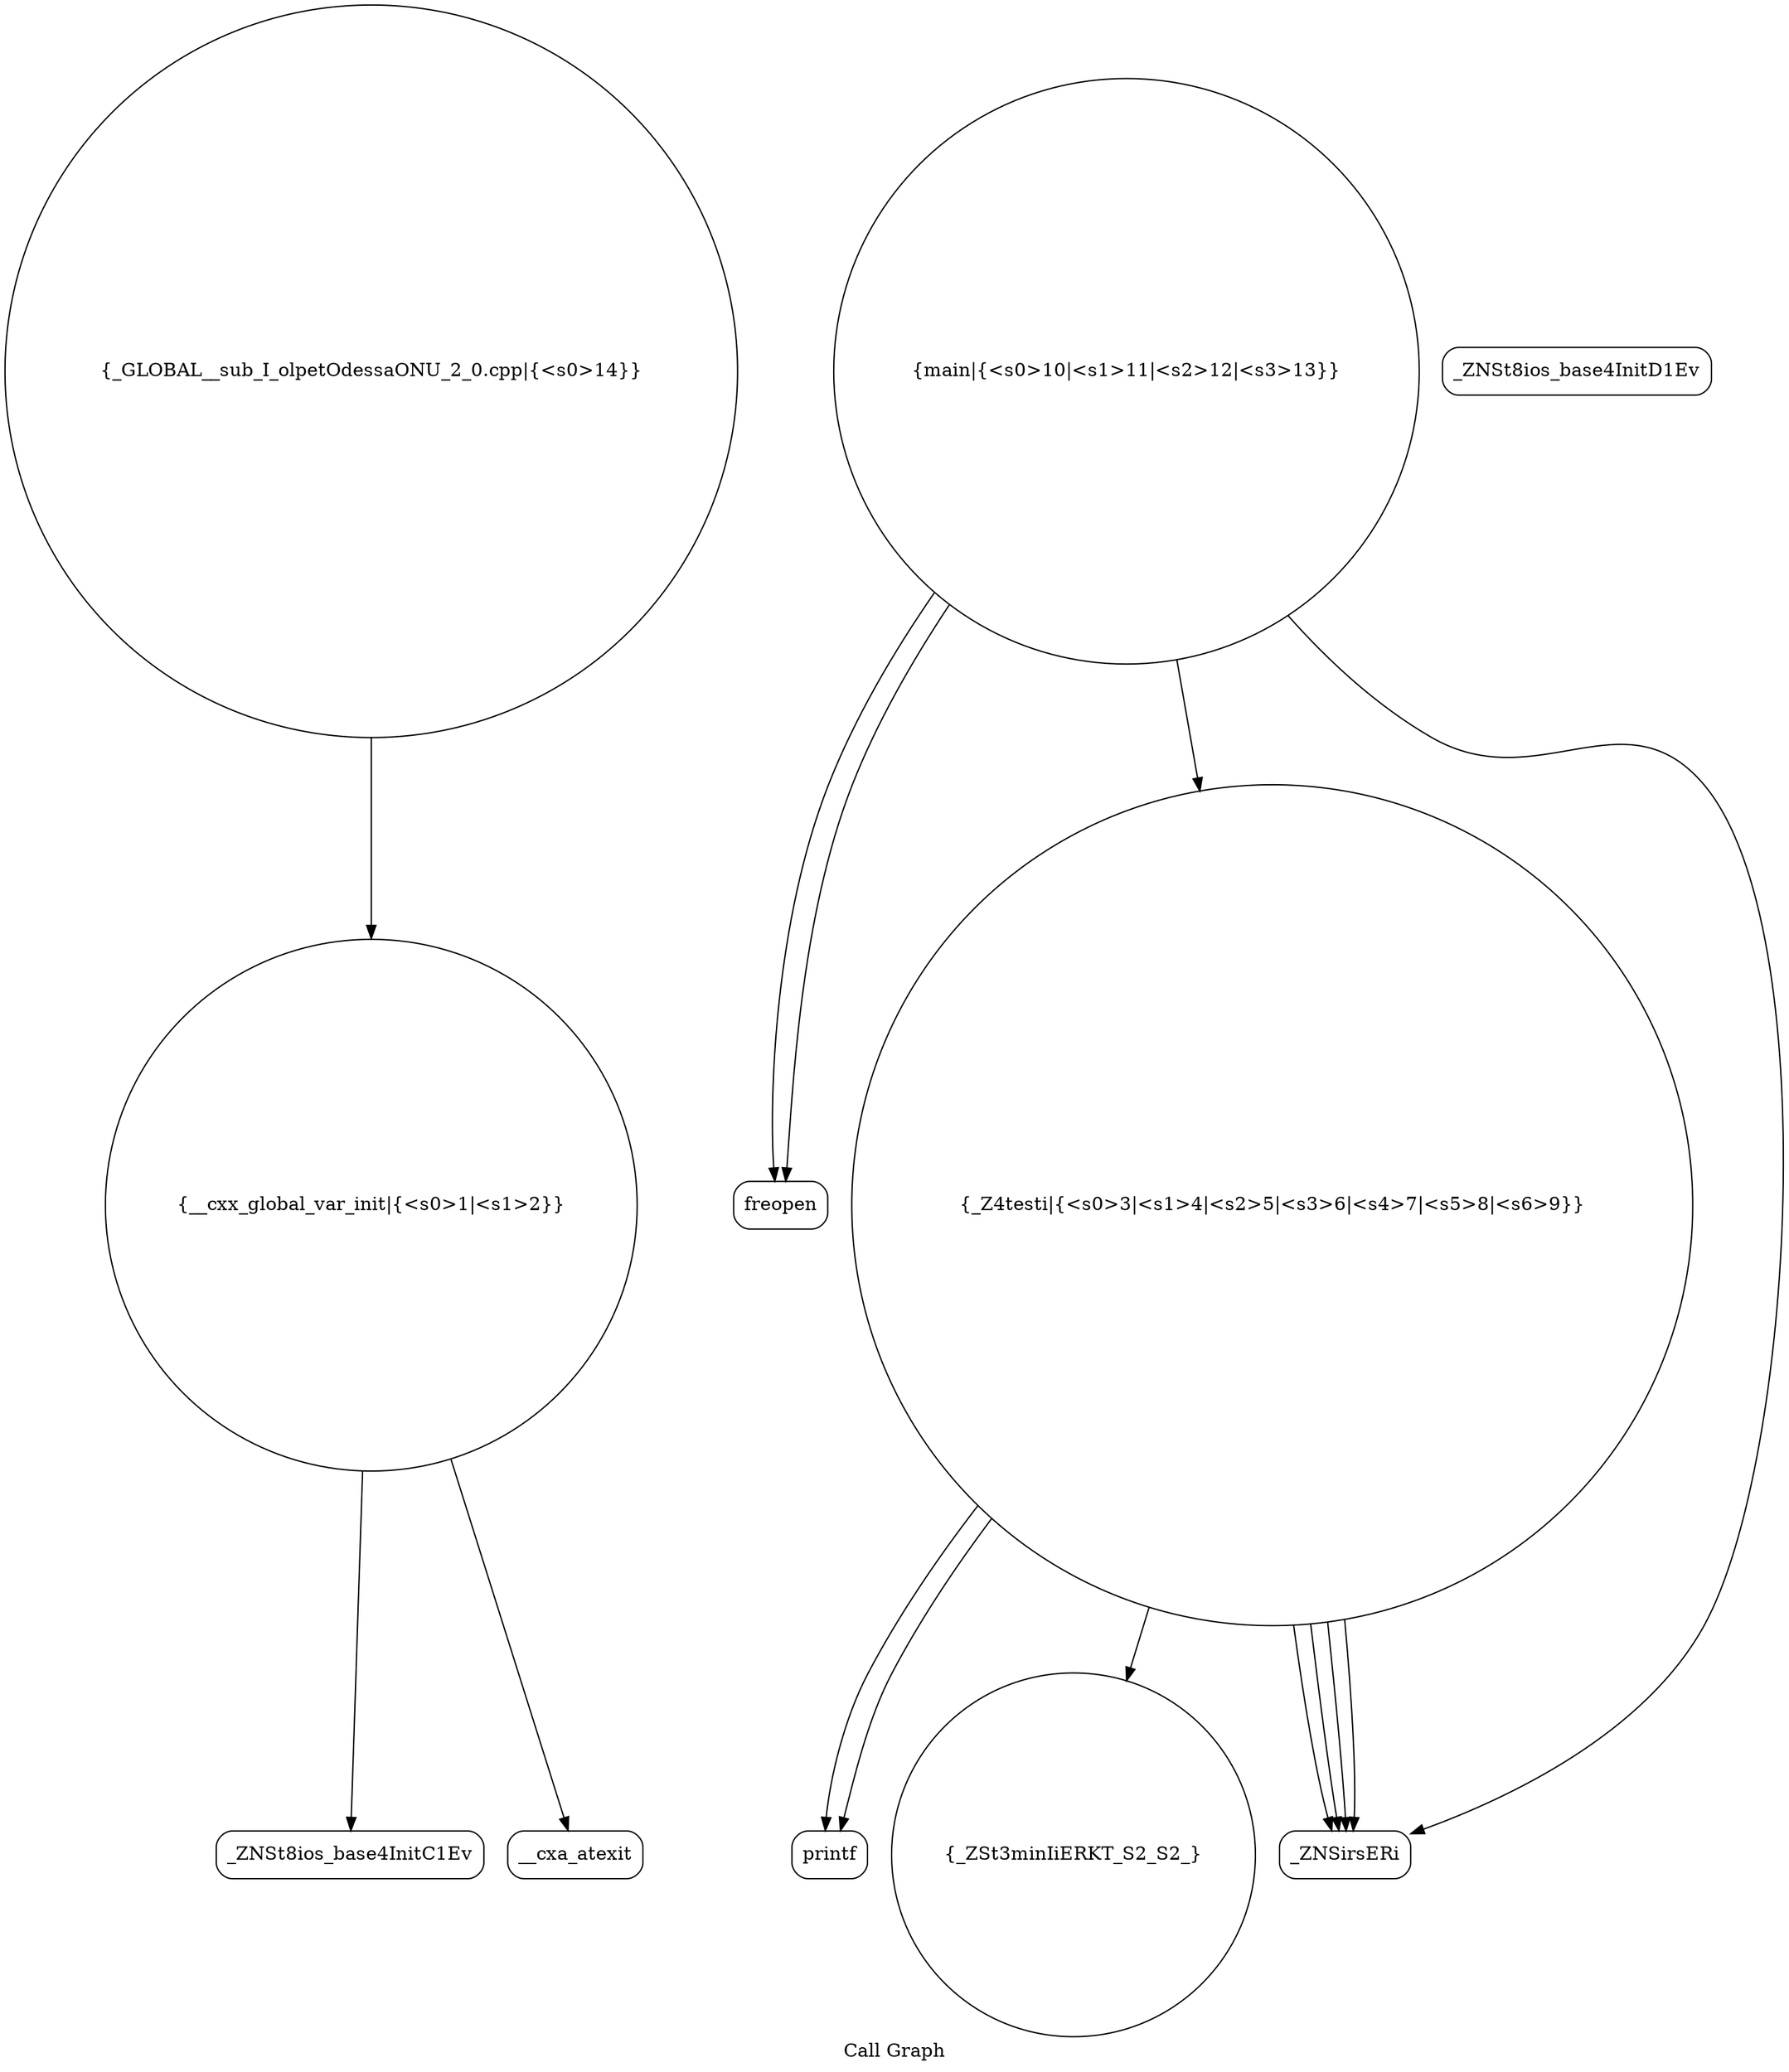 digraph "Call Graph" {
	label="Call Graph";

	Node0x5565f396de00 [shape=record,shape=circle,label="{__cxx_global_var_init|{<s0>1|<s1>2}}"];
	Node0x5565f396de00:s0 -> Node0x5565f396e290[color=black];
	Node0x5565f396de00:s1 -> Node0x5565f396e390[color=black];
	Node0x5565f396e590 [shape=record,shape=Mrecord,label="{printf}"];
	Node0x5565f396e310 [shape=record,shape=Mrecord,label="{_ZNSt8ios_base4InitD1Ev}"];
	Node0x5565f396e690 [shape=record,shape=Mrecord,label="{freopen}"];
	Node0x5565f396e410 [shape=record,shape=circle,label="{_Z4testi|{<s0>3|<s1>4|<s2>5|<s3>6|<s4>7|<s5>8|<s6>9}}"];
	Node0x5565f396e410:s0 -> Node0x5565f396e490[color=black];
	Node0x5565f396e410:s1 -> Node0x5565f396e490[color=black];
	Node0x5565f396e410:s2 -> Node0x5565f396e490[color=black];
	Node0x5565f396e410:s3 -> Node0x5565f396e490[color=black];
	Node0x5565f396e410:s4 -> Node0x5565f396e510[color=black];
	Node0x5565f396e410:s5 -> Node0x5565f396e590[color=black];
	Node0x5565f396e410:s6 -> Node0x5565f396e590[color=black];
	Node0x5565f396e510 [shape=record,shape=circle,label="{_ZSt3minIiERKT_S2_S2_}"];
	Node0x5565f396e290 [shape=record,shape=Mrecord,label="{_ZNSt8ios_base4InitC1Ev}"];
	Node0x5565f396e610 [shape=record,shape=circle,label="{main|{<s0>10|<s1>11|<s2>12|<s3>13}}"];
	Node0x5565f396e610:s0 -> Node0x5565f396e690[color=black];
	Node0x5565f396e610:s1 -> Node0x5565f396e690[color=black];
	Node0x5565f396e610:s2 -> Node0x5565f396e490[color=black];
	Node0x5565f396e610:s3 -> Node0x5565f396e410[color=black];
	Node0x5565f396e390 [shape=record,shape=Mrecord,label="{__cxa_atexit}"];
	Node0x5565f396e710 [shape=record,shape=circle,label="{_GLOBAL__sub_I_olpetOdessaONU_2_0.cpp|{<s0>14}}"];
	Node0x5565f396e710:s0 -> Node0x5565f396de00[color=black];
	Node0x5565f396e490 [shape=record,shape=Mrecord,label="{_ZNSirsERi}"];
}
